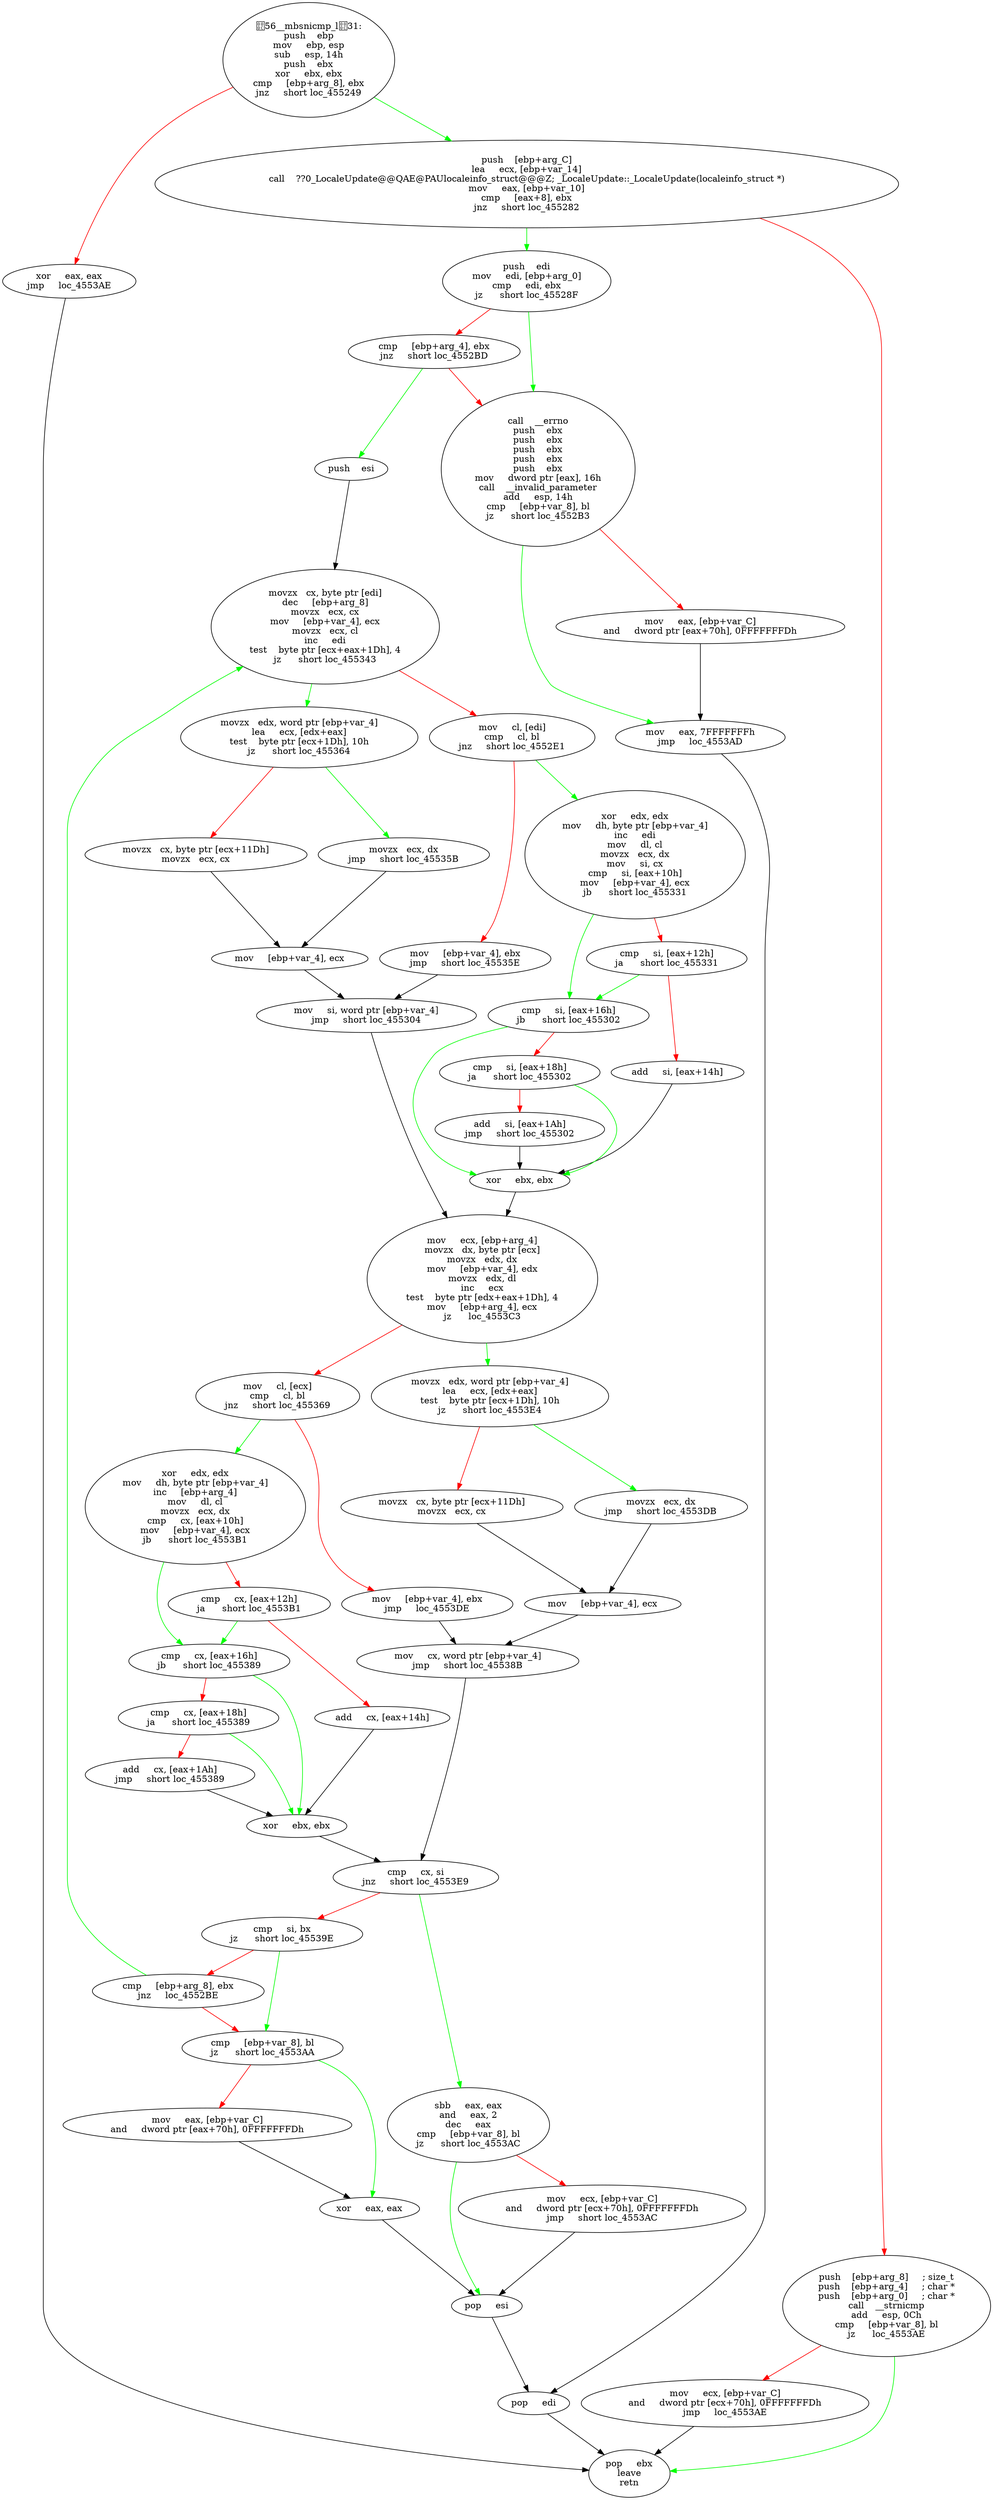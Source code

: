 digraph G{
Node0 [label = "56__mbsnicmp_l31:
push    ebp
mov     ebp, esp
sub     esp, 14h
push    ebx
xor     ebx, ebx
cmp     [ebp+arg_8], ebx
jnz     short loc_455249"]
Node1 [label = "xor     eax, eax
jmp     loc_4553AE"]
Node2 [label = "push    [ebp+arg_C]
lea     ecx, [ebp+var_14]
call    ??0_LocaleUpdate@@QAE@PAUlocaleinfo_struct@@@Z; _LocaleUpdate::_LocaleUpdate(localeinfo_struct *)
mov     eax, [ebp+var_10]
cmp     [eax+8], ebx
jnz     short loc_455282"]
Node3 [label = "push    [ebp+arg_8]     ; size_t
push    [ebp+arg_4]     ; char *
push    [ebp+arg_0]     ; char *
call    __strnicmp
add     esp, 0Ch
cmp     [ebp+var_8], bl
jz      loc_4553AE"]
Node4 [label = "mov     ecx, [ebp+var_C]
and     dword ptr [ecx+70h], 0FFFFFFFDh
jmp     loc_4553AE"]
Node5 [label = "push    edi
mov     edi, [ebp+arg_0]
cmp     edi, ebx
jz      short loc_45528F"]
Node6 [label = "cmp     [ebp+arg_4], ebx
jnz     short loc_4552BD"]
Node7 [label = "call    __errno
push    ebx
push    ebx
push    ebx
push    ebx
push    ebx
mov     dword ptr [eax], 16h
call    __invalid_parameter
add     esp, 14h
cmp     [ebp+var_8], bl
jz      short loc_4552B3"]
Node8 [label = "mov     eax, [ebp+var_C]
and     dword ptr [eax+70h], 0FFFFFFFDh"]
Node9 [label = "mov     eax, 7FFFFFFFh
jmp     loc_4553AD"]
Node10 [label = "push    esi"]
Node11 [label = "movzx   cx, byte ptr [edi]
dec     [ebp+arg_8]
movzx   ecx, cx
mov     [ebp+var_4], ecx
movzx   ecx, cl
inc     edi
test    byte ptr [ecx+eax+1Dh], 4
jz      short loc_455343"]
Node12 [label = "mov     cl, [edi]
cmp     cl, bl
jnz     short loc_4552E1"]
Node13 [label = "mov     [ebp+var_4], ebx
jmp     short loc_45535E"]
Node14 [label = "xor     edx, edx
mov     dh, byte ptr [ebp+var_4]
inc     edi
mov     dl, cl
movzx   ecx, dx
mov     si, cx
cmp     si, [eax+10h]
mov     [ebp+var_4], ecx
jb      short loc_455331"]
Node15 [label = "cmp     si, [eax+12h]
ja      short loc_455331"]
Node16 [label = "add     si, [eax+14h]"]
Node17 [label = "xor     ebx, ebx"]
Node18 [label = "mov     ecx, [ebp+arg_4]
movzx   dx, byte ptr [ecx]
movzx   edx, dx
mov     [ebp+var_4], edx
movzx   edx, dl
inc     ecx
test    byte ptr [edx+eax+1Dh], 4
mov     [ebp+arg_4], ecx
jz      loc_4553C3"]
Node19 [label = "mov     cl, [ecx]
cmp     cl, bl
jnz     short loc_455369"]
Node20 [label = "mov     [ebp+var_4], ebx
jmp     loc_4553DE"]
Node21 [label = "cmp     si, [eax+16h]
jb      short loc_455302"]
Node22 [label = "cmp     si, [eax+18h]
ja      short loc_455302"]
Node23 [label = "add     si, [eax+1Ah]
jmp     short loc_455302"]
Node24 [label = "movzx   edx, word ptr [ebp+var_4]
lea     ecx, [edx+eax]
test    byte ptr [ecx+1Dh], 10h
jz      short loc_455364"]
Node25 [label = "movzx   cx, byte ptr [ecx+11Dh]
movzx   ecx, cx"]
Node26 [label = "mov     [ebp+var_4], ecx"]
Node27 [label = "mov     si, word ptr [ebp+var_4]
jmp     short loc_455304"]
Node28 [label = "movzx   ecx, dx
jmp     short loc_45535B"]
Node29 [label = "xor     edx, edx
mov     dh, byte ptr [ebp+var_4]
inc     [ebp+arg_4]
mov     dl, cl
movzx   ecx, dx
cmp     cx, [eax+10h]
mov     [ebp+var_4], ecx
jb      short loc_4553B1"]
Node30 [label = "cmp     cx, [eax+12h]
ja      short loc_4553B1"]
Node31 [label = "add     cx, [eax+14h]"]
Node32 [label = "xor     ebx, ebx"]
Node33 [label = "cmp     cx, si
jnz     short loc_4553E9"]
Node34 [label = "cmp     si, bx
jz      short loc_45539E"]
Node35 [label = "cmp     [ebp+arg_8], ebx
jnz     loc_4552BE"]
Node36 [label = "cmp     [ebp+var_8], bl
jz      short loc_4553AA"]
Node37 [label = "mov     eax, [ebp+var_C]
and     dword ptr [eax+70h], 0FFFFFFFDh"]
Node38 [label = "xor     eax, eax"]
Node39 [label = "pop     esi"]
Node40 [label = "pop     edi"]
Node41 [label = "pop     ebx
leave
retn"]
Node42 [label = "cmp     cx, [eax+16h]
jb      short loc_455389"]
Node43 [label = "cmp     cx, [eax+18h]
ja      short loc_455389"]
Node44 [label = "add     cx, [eax+1Ah]
jmp     short loc_455389"]
Node45 [label = "movzx   edx, word ptr [ebp+var_4]
lea     ecx, [edx+eax]
test    byte ptr [ecx+1Dh], 10h
jz      short loc_4553E4"]
Node46 [label = "movzx   cx, byte ptr [ecx+11Dh]
movzx   ecx, cx"]
Node47 [label = "mov     [ebp+var_4], ecx"]
Node48 [label = "mov     cx, word ptr [ebp+var_4]
jmp     short loc_45538B"]
Node49 [label = "movzx   ecx, dx
jmp     short loc_4553DB"]
Node50 [label = "sbb     eax, eax
and     eax, 2
dec     eax
cmp     [ebp+var_8], bl
jz      short loc_4553AC"]
Node51 [label = "mov     ecx, [ebp+var_C]
and     dword ptr [ecx+70h], 0FFFFFFFDh
jmp     short loc_4553AC"]
Node0 -> Node1 [color = "red"]
Node0 -> Node2 [color = "green"]
Node1 -> Node41 [color = "black"]
Node2 -> Node3 [color = "red"]
Node2 -> Node5 [color = "green"]
Node3 -> Node4 [color = "red"]
Node3 -> Node41 [color = "green"]
Node4 -> Node41 [color = "black"]
Node5 -> Node6 [color = "red"]
Node5 -> Node7 [color = "green"]
Node6 -> Node7 [color = "red"]
Node6 -> Node10 [color = "green"]
Node7 -> Node8 [color = "red"]
Node7 -> Node9 [color = "green"]
Node8 -> Node9 [color = "black"]
Node9 -> Node40 [color = "black"]
Node10 -> Node11 [color = "black"]
Node11 -> Node12 [color = "red"]
Node11 -> Node24 [color = "green"]
Node12 -> Node13 [color = "red"]
Node12 -> Node14 [color = "green"]
Node13 -> Node27 [color = "black"]
Node14 -> Node15 [color = "red"]
Node14 -> Node21 [color = "green"]
Node15 -> Node16 [color = "red"]
Node15 -> Node21 [color = "green"]
Node16 -> Node17 [color = "black"]
Node17 -> Node18 [color = "black"]
Node18 -> Node19 [color = "red"]
Node18 -> Node45 [color = "green"]
Node19 -> Node20 [color = "red"]
Node19 -> Node29 [color = "green"]
Node20 -> Node48 [color = "black"]
Node21 -> Node17 [color = "green"]
Node21 -> Node22 [color = "red"]
Node22 -> Node17 [color = "green"]
Node22 -> Node23 [color = "red"]
Node23 -> Node17 [color = "black"]
Node24 -> Node25 [color = "red"]
Node24 -> Node28 [color = "green"]
Node25 -> Node26 [color = "black"]
Node26 -> Node27 [color = "black"]
Node27 -> Node18 [color = "black"]
Node28 -> Node26 [color = "black"]
Node29 -> Node30 [color = "red"]
Node29 -> Node42 [color = "green"]
Node30 -> Node31 [color = "red"]
Node30 -> Node42 [color = "green"]
Node31 -> Node32 [color = "black"]
Node32 -> Node33 [color = "black"]
Node33 -> Node34 [color = "red"]
Node33 -> Node50 [color = "green"]
Node34 -> Node35 [color = "red"]
Node34 -> Node36 [color = "green"]
Node35 -> Node11 [color = "green"]
Node35 -> Node36 [color = "red"]
Node36 -> Node37 [color = "red"]
Node36 -> Node38 [color = "green"]
Node37 -> Node38 [color = "black"]
Node38 -> Node39 [color = "black"]
Node39 -> Node40 [color = "black"]
Node40 -> Node41 [color = "black"]
Node42 -> Node32 [color = "green"]
Node42 -> Node43 [color = "red"]
Node43 -> Node32 [color = "green"]
Node43 -> Node44 [color = "red"]
Node44 -> Node32 [color = "black"]
Node45 -> Node46 [color = "red"]
Node45 -> Node49 [color = "green"]
Node46 -> Node47 [color = "black"]
Node47 -> Node48 [color = "black"]
Node48 -> Node33 [color = "black"]
Node49 -> Node47 [color = "black"]
Node50 -> Node39 [color = "green"]
Node50 -> Node51 [color = "red"]
Node51 -> Node39 [color = "black"]
}